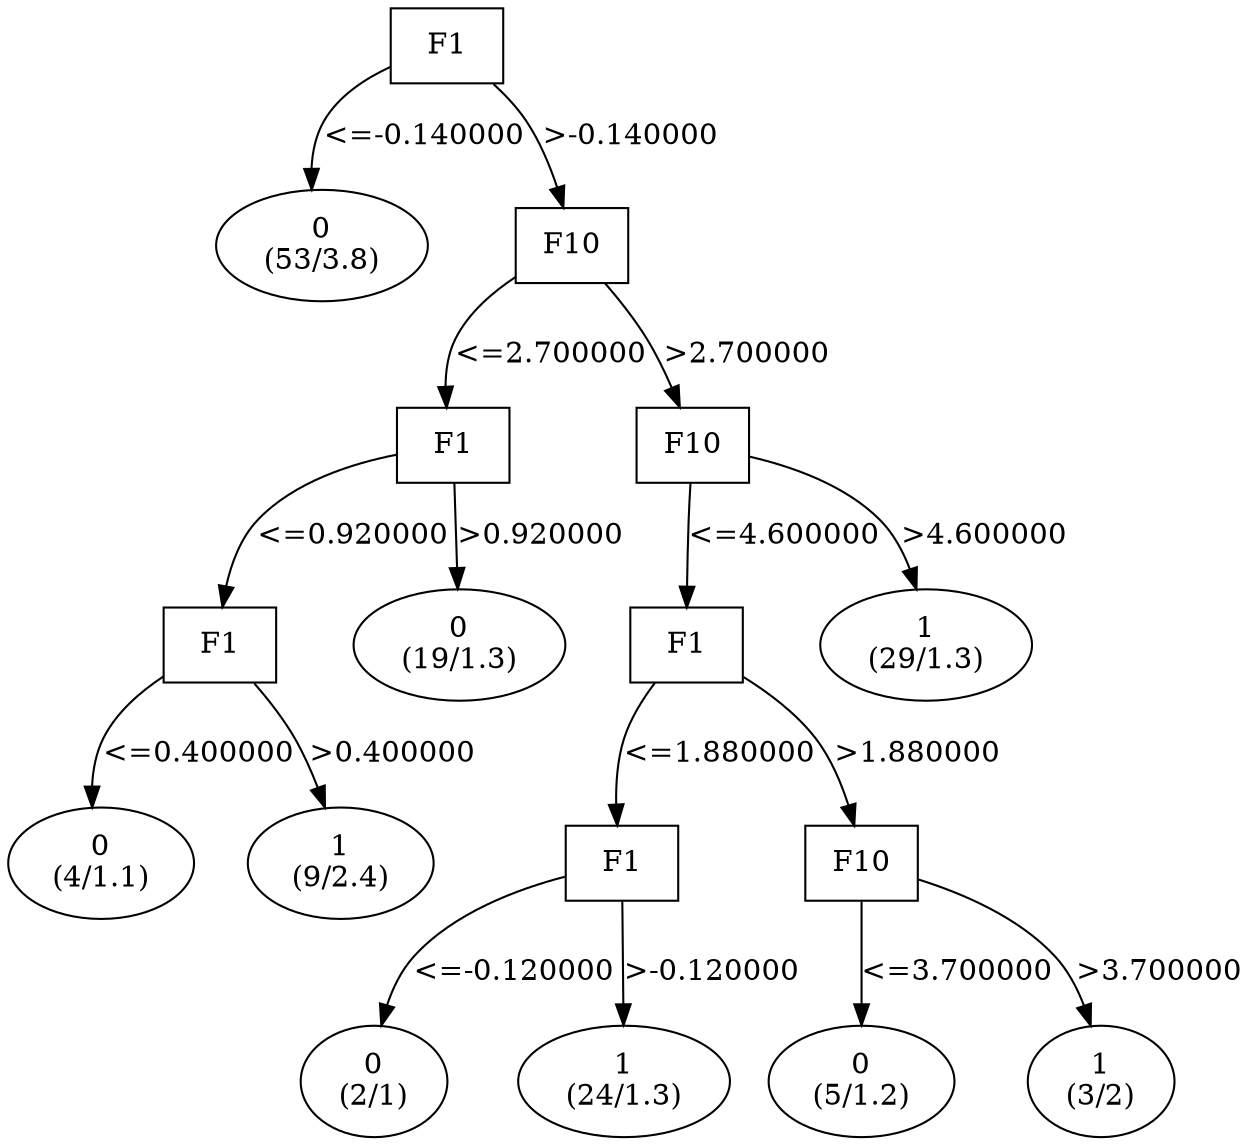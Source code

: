 digraph YaDT {
n0 [ shape=box, label="F1\n"]
n0 -> n1 [label="<=-0.140000"]
n1 [ shape=ellipse, label="0\n(53/3.8)"]
n0 -> n2 [label=">-0.140000"]
n2 [ shape=box, label="F10\n"]
n2 -> n3 [label="<=2.700000"]
n3 [ shape=box, label="F1\n"]
n3 -> n4 [label="<=0.920000"]
n4 [ shape=box, label="F1\n"]
n4 -> n5 [label="<=0.400000"]
n5 [ shape=ellipse, label="0\n(4/1.1)"]
n4 -> n6 [label=">0.400000"]
n6 [ shape=ellipse, label="1\n(9/2.4)"]
n3 -> n8 [label=">0.920000"]
n8 [ shape=ellipse, label="0\n(19/1.3)"]
n2 -> n10 [label=">2.700000"]
n10 [ shape=box, label="F10\n"]
n10 -> n11 [label="<=4.600000"]
n11 [ shape=box, label="F1\n"]
n11 -> n12 [label="<=1.880000"]
n12 [ shape=box, label="F1\n"]
n12 -> n13 [label="<=-0.120000"]
n13 [ shape=ellipse, label="0\n(2/1)"]
n12 -> n14 [label=">-0.120000"]
n14 [ shape=ellipse, label="1\n(24/1.3)"]
n11 -> n16 [label=">1.880000"]
n16 [ shape=box, label="F10\n"]
n16 -> n17 [label="<=3.700000"]
n17 [ shape=ellipse, label="0\n(5/1.2)"]
n16 -> n18 [label=">3.700000"]
n18 [ shape=ellipse, label="1\n(3/2)"]
n10 -> n21 [label=">4.600000"]
n21 [ shape=ellipse, label="1\n(29/1.3)"]
}
